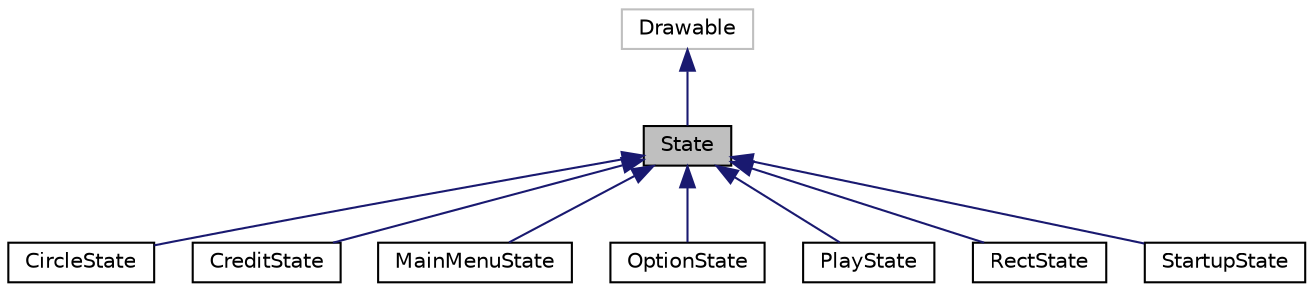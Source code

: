 digraph "State"
{
  edge [fontname="Helvetica",fontsize="10",labelfontname="Helvetica",labelfontsize="10"];
  node [fontname="Helvetica",fontsize="10",shape=record];
  Node1 [label="State",height=0.2,width=0.4,color="black", fillcolor="grey75", style="filled" fontcolor="black"];
  Node2 -> Node1 [dir="back",color="midnightblue",fontsize="10",style="solid",fontname="Helvetica"];
  Node2 [label="Drawable",height=0.2,width=0.4,color="grey75", fillcolor="white", style="filled"];
  Node1 -> Node3 [dir="back",color="midnightblue",fontsize="10",style="solid",fontname="Helvetica"];
  Node3 [label="CircleState",height=0.2,width=0.4,color="black", fillcolor="white", style="filled",URL="$class_circle_state.html"];
  Node1 -> Node4 [dir="back",color="midnightblue",fontsize="10",style="solid",fontname="Helvetica"];
  Node4 [label="CreditState",height=0.2,width=0.4,color="black", fillcolor="white", style="filled",URL="$class_credit_state.html"];
  Node1 -> Node5 [dir="back",color="midnightblue",fontsize="10",style="solid",fontname="Helvetica"];
  Node5 [label="MainMenuState",height=0.2,width=0.4,color="black", fillcolor="white", style="filled",URL="$class_main_menu_state.html"];
  Node1 -> Node6 [dir="back",color="midnightblue",fontsize="10",style="solid",fontname="Helvetica"];
  Node6 [label="OptionState",height=0.2,width=0.4,color="black", fillcolor="white", style="filled",URL="$class_option_state.html"];
  Node1 -> Node7 [dir="back",color="midnightblue",fontsize="10",style="solid",fontname="Helvetica"];
  Node7 [label="PlayState",height=0.2,width=0.4,color="black", fillcolor="white", style="filled",URL="$class_play_state.html"];
  Node1 -> Node8 [dir="back",color="midnightblue",fontsize="10",style="solid",fontname="Helvetica"];
  Node8 [label="RectState",height=0.2,width=0.4,color="black", fillcolor="white", style="filled",URL="$class_rect_state.html"];
  Node1 -> Node9 [dir="back",color="midnightblue",fontsize="10",style="solid",fontname="Helvetica"];
  Node9 [label="StartupState",height=0.2,width=0.4,color="black", fillcolor="white", style="filled",URL="$class_startup_state.html"];
}
